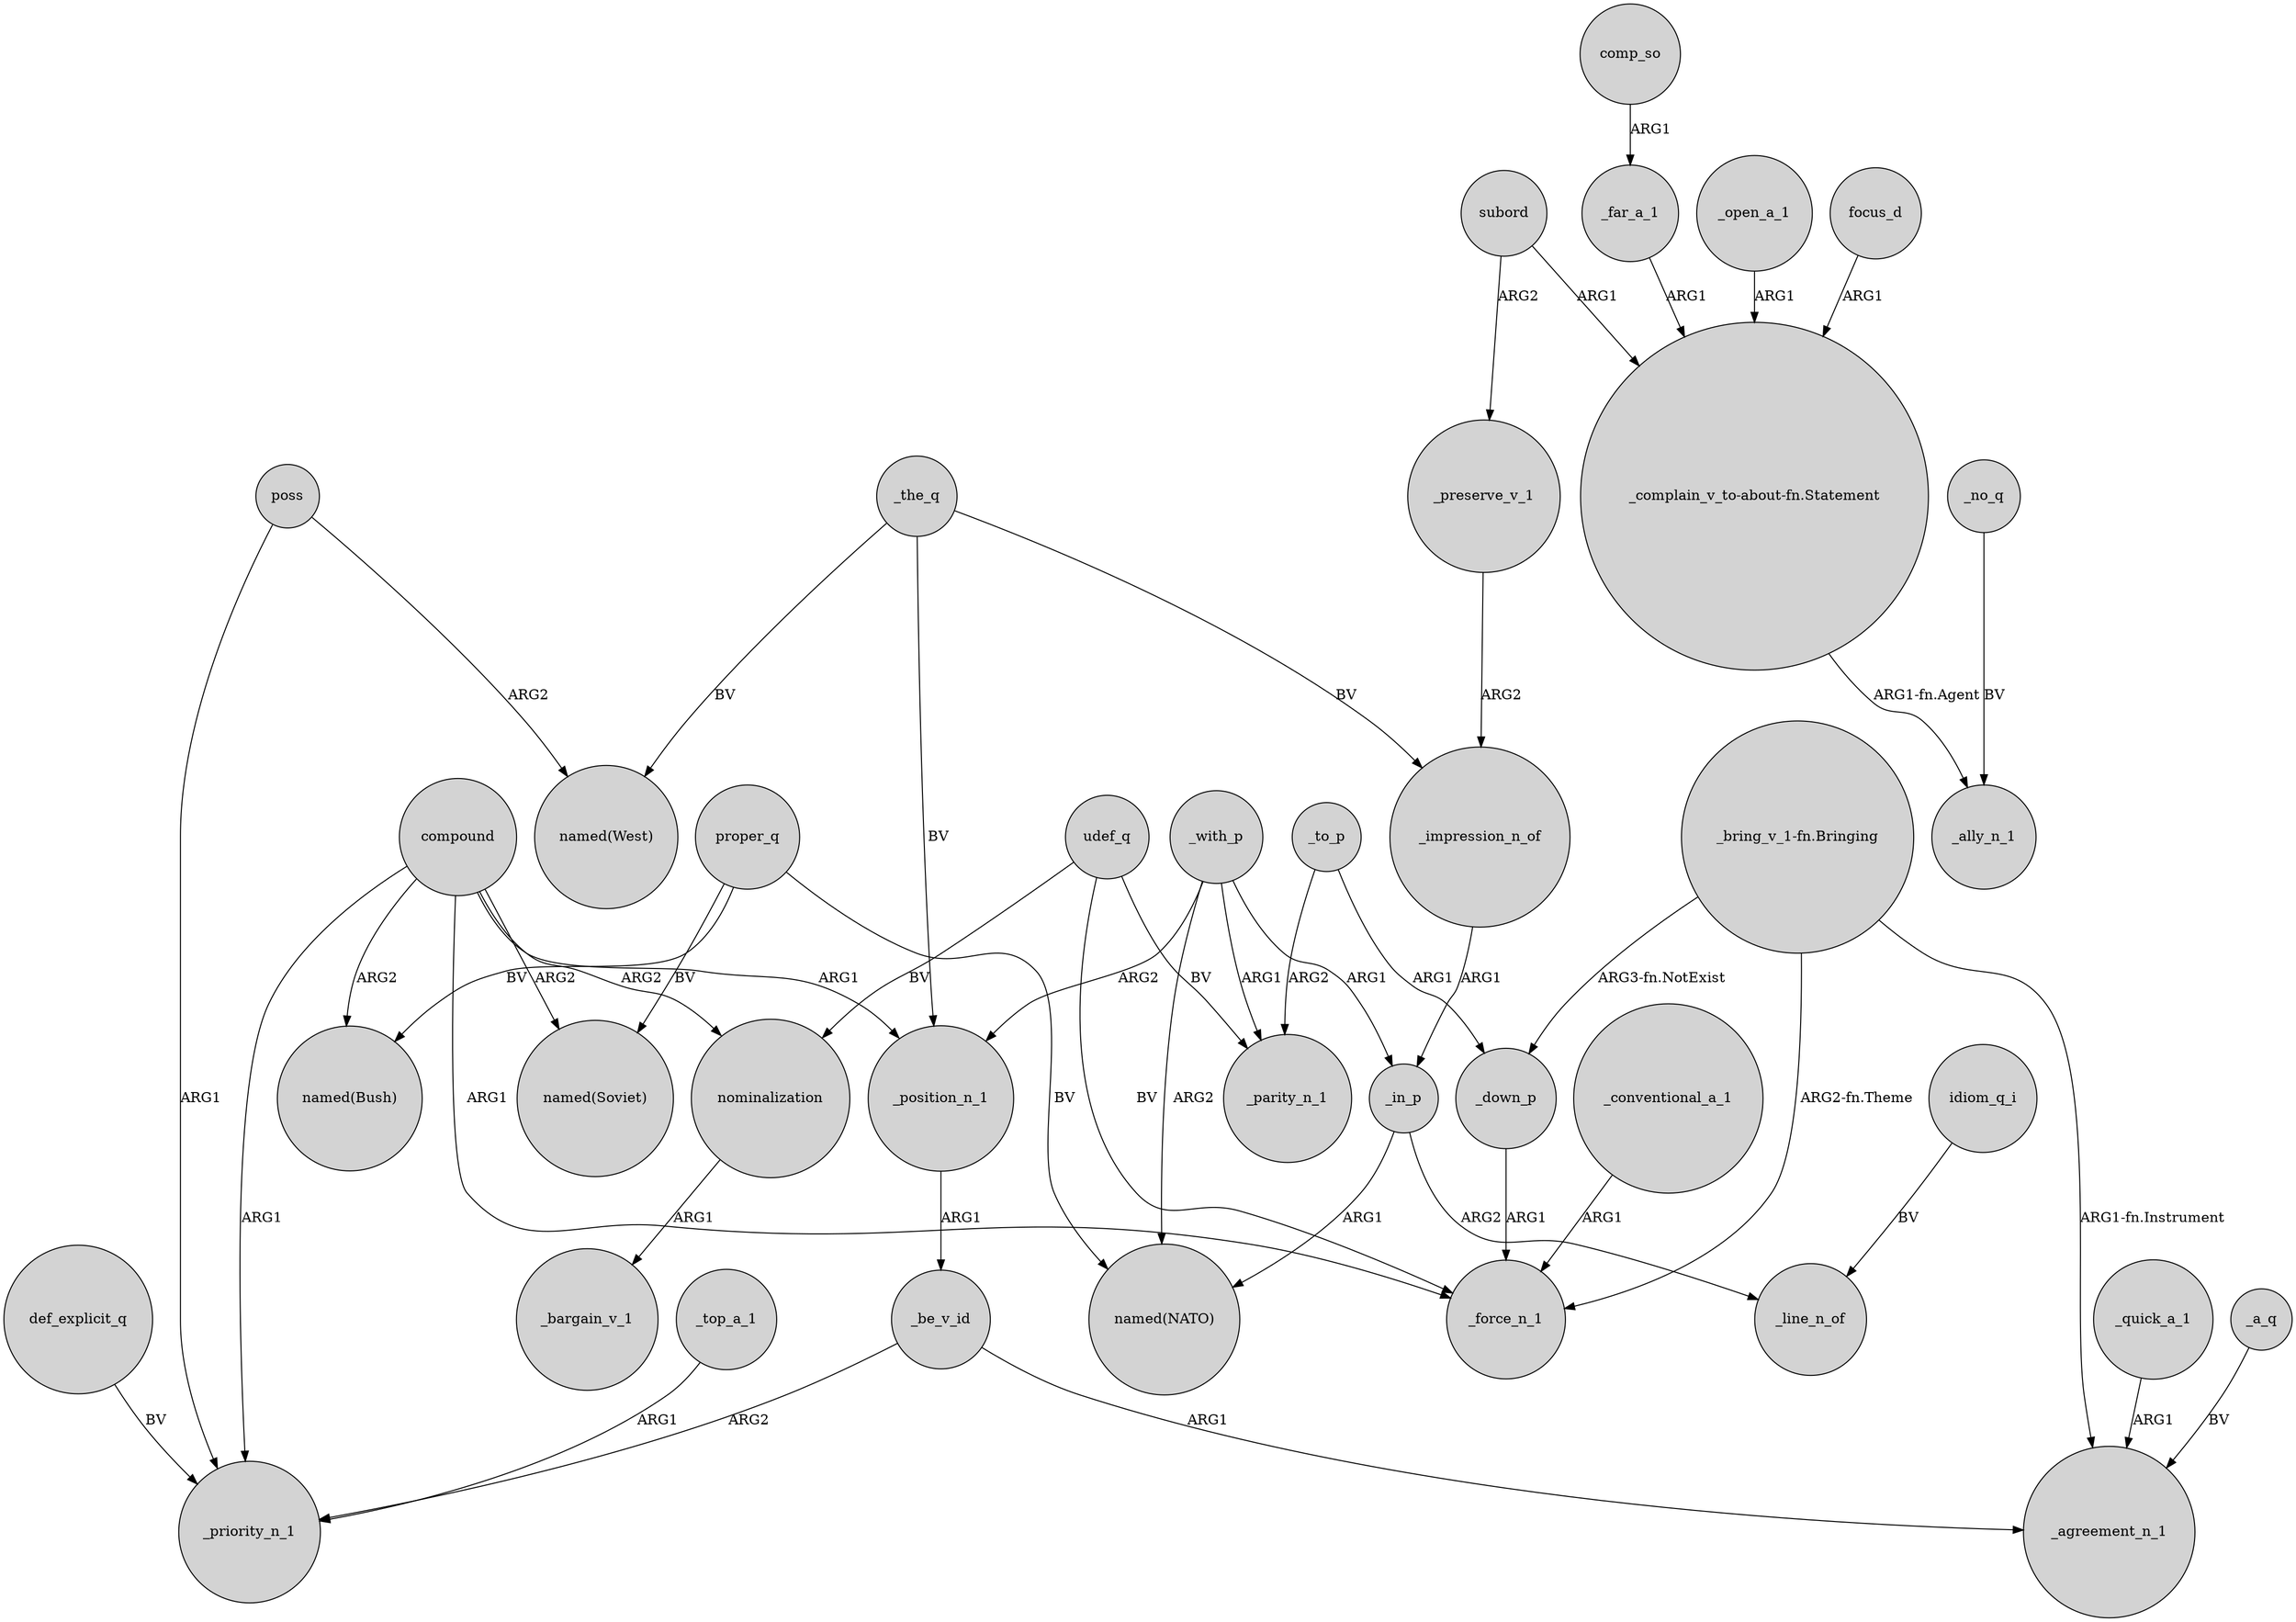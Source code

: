 digraph {
	node [shape=circle style=filled]
	compound -> _priority_n_1 [label=ARG1]
	_with_p -> _parity_n_1 [label=ARG1]
	proper_q -> "named(NATO)" [label=BV]
	_down_p -> _force_n_1 [label=ARG1]
	udef_q -> _force_n_1 [label=BV]
	_the_q -> _impression_n_of [label=BV]
	compound -> "named(Bush)" [label=ARG2]
	udef_q -> _parity_n_1 [label=BV]
	compound -> _force_n_1 [label=ARG1]
	"_bring_v_1-fn.Bringing" -> _agreement_n_1 [label="ARG1-fn.Instrument"]
	def_explicit_q -> _priority_n_1 [label=BV]
	subord -> "_complain_v_to-about-fn.Statement" [label=ARG1]
	"_complain_v_to-about-fn.Statement" -> _ally_n_1 [label="ARG1-fn.Agent"]
	_conventional_a_1 -> _force_n_1 [label=ARG1]
	compound -> nominalization [label=ARG2]
	_with_p -> _position_n_1 [label=ARG2]
	poss -> _priority_n_1 [label=ARG1]
	proper_q -> "named(Soviet)" [label=BV]
	_top_a_1 -> _priority_n_1 [label=ARG1]
	_position_n_1 -> _be_v_id [label=ARG1]
	_in_p -> "named(NATO)" [label=ARG1]
	_quick_a_1 -> _agreement_n_1 [label=ARG1]
	comp_so -> _far_a_1 [label=ARG1]
	nominalization -> _bargain_v_1 [label=ARG1]
	"_bring_v_1-fn.Bringing" -> _force_n_1 [label="ARG2-fn.Theme"]
	_be_v_id -> _priority_n_1 [label=ARG2]
	poss -> "named(West)" [label=ARG2]
	_preserve_v_1 -> _impression_n_of [label=ARG2]
	subord -> _preserve_v_1 [label=ARG2]
	_a_q -> _agreement_n_1 [label=BV]
	_with_p -> "named(NATO)" [label=ARG2]
	compound -> _position_n_1 [label=ARG1]
	_open_a_1 -> "_complain_v_to-about-fn.Statement" [label=ARG1]
	focus_d -> "_complain_v_to-about-fn.Statement" [label=ARG1]
	_to_p -> _parity_n_1 [label=ARG2]
	_in_p -> _line_n_of [label=ARG2]
	proper_q -> "named(Bush)" [label=BV]
	compound -> "named(Soviet)" [label=ARG2]
	udef_q -> nominalization [label=BV]
	"_bring_v_1-fn.Bringing" -> _down_p [label="ARG3-fn.NotExist"]
	_far_a_1 -> "_complain_v_to-about-fn.Statement" [label=ARG1]
	_to_p -> _down_p [label=ARG1]
	_impression_n_of -> _in_p [label=ARG1]
	idiom_q_i -> _line_n_of [label=BV]
	_the_q -> _position_n_1 [label=BV]
	_no_q -> _ally_n_1 [label=BV]
	_the_q -> "named(West)" [label=BV]
	_with_p -> _in_p [label=ARG1]
	_be_v_id -> _agreement_n_1 [label=ARG1]
}
